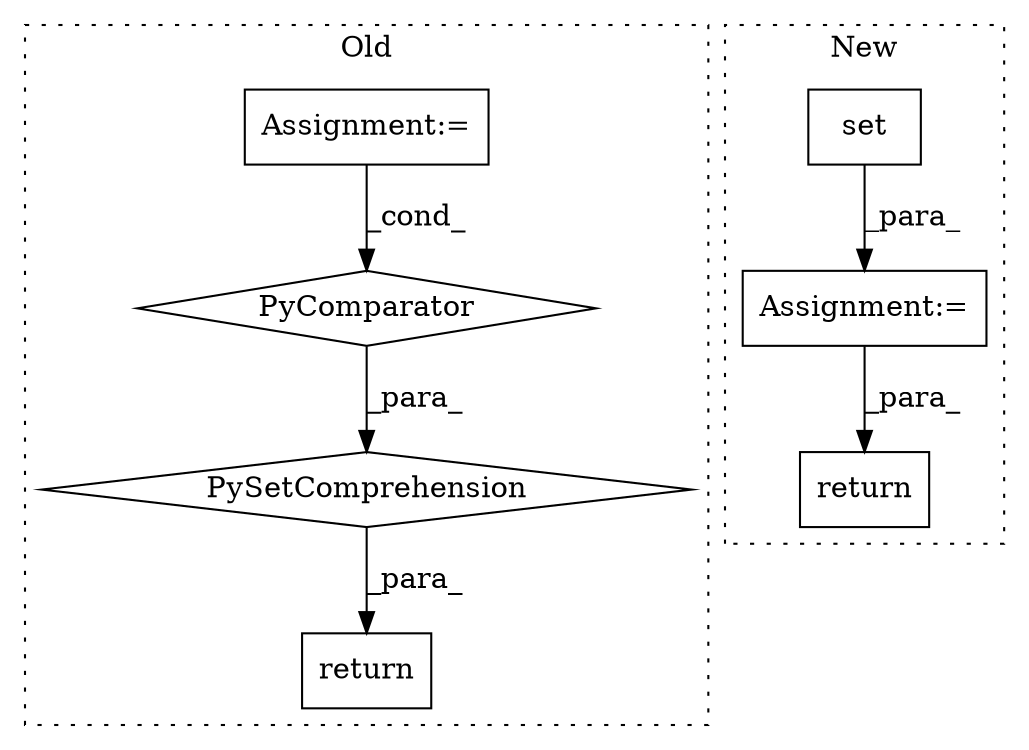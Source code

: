 digraph G {
subgraph cluster0 {
1 [label="PySetComprehension" a="111" s="5537" l="138" shape="diamond"];
3 [label="Assignment:=" a="7" s="5309" l="1" shape="box"];
4 [label="PyComparator" a="113" s="5630" l="37" shape="diamond"];
5 [label="return" a="41" s="5519" l="18" shape="box"];
label = "Old";
style="dotted";
}
subgraph cluster1 {
2 [label="return" a="41" s="5922" l="7" shape="box"];
6 [label="Assignment:=" a="7" s="5700" l="1" shape="box"];
7 [label="set" a="32" s="5701" l="5" shape="box"];
label = "New";
style="dotted";
}
1 -> 5 [label="_para_"];
3 -> 4 [label="_cond_"];
4 -> 1 [label="_para_"];
6 -> 2 [label="_para_"];
7 -> 6 [label="_para_"];
}